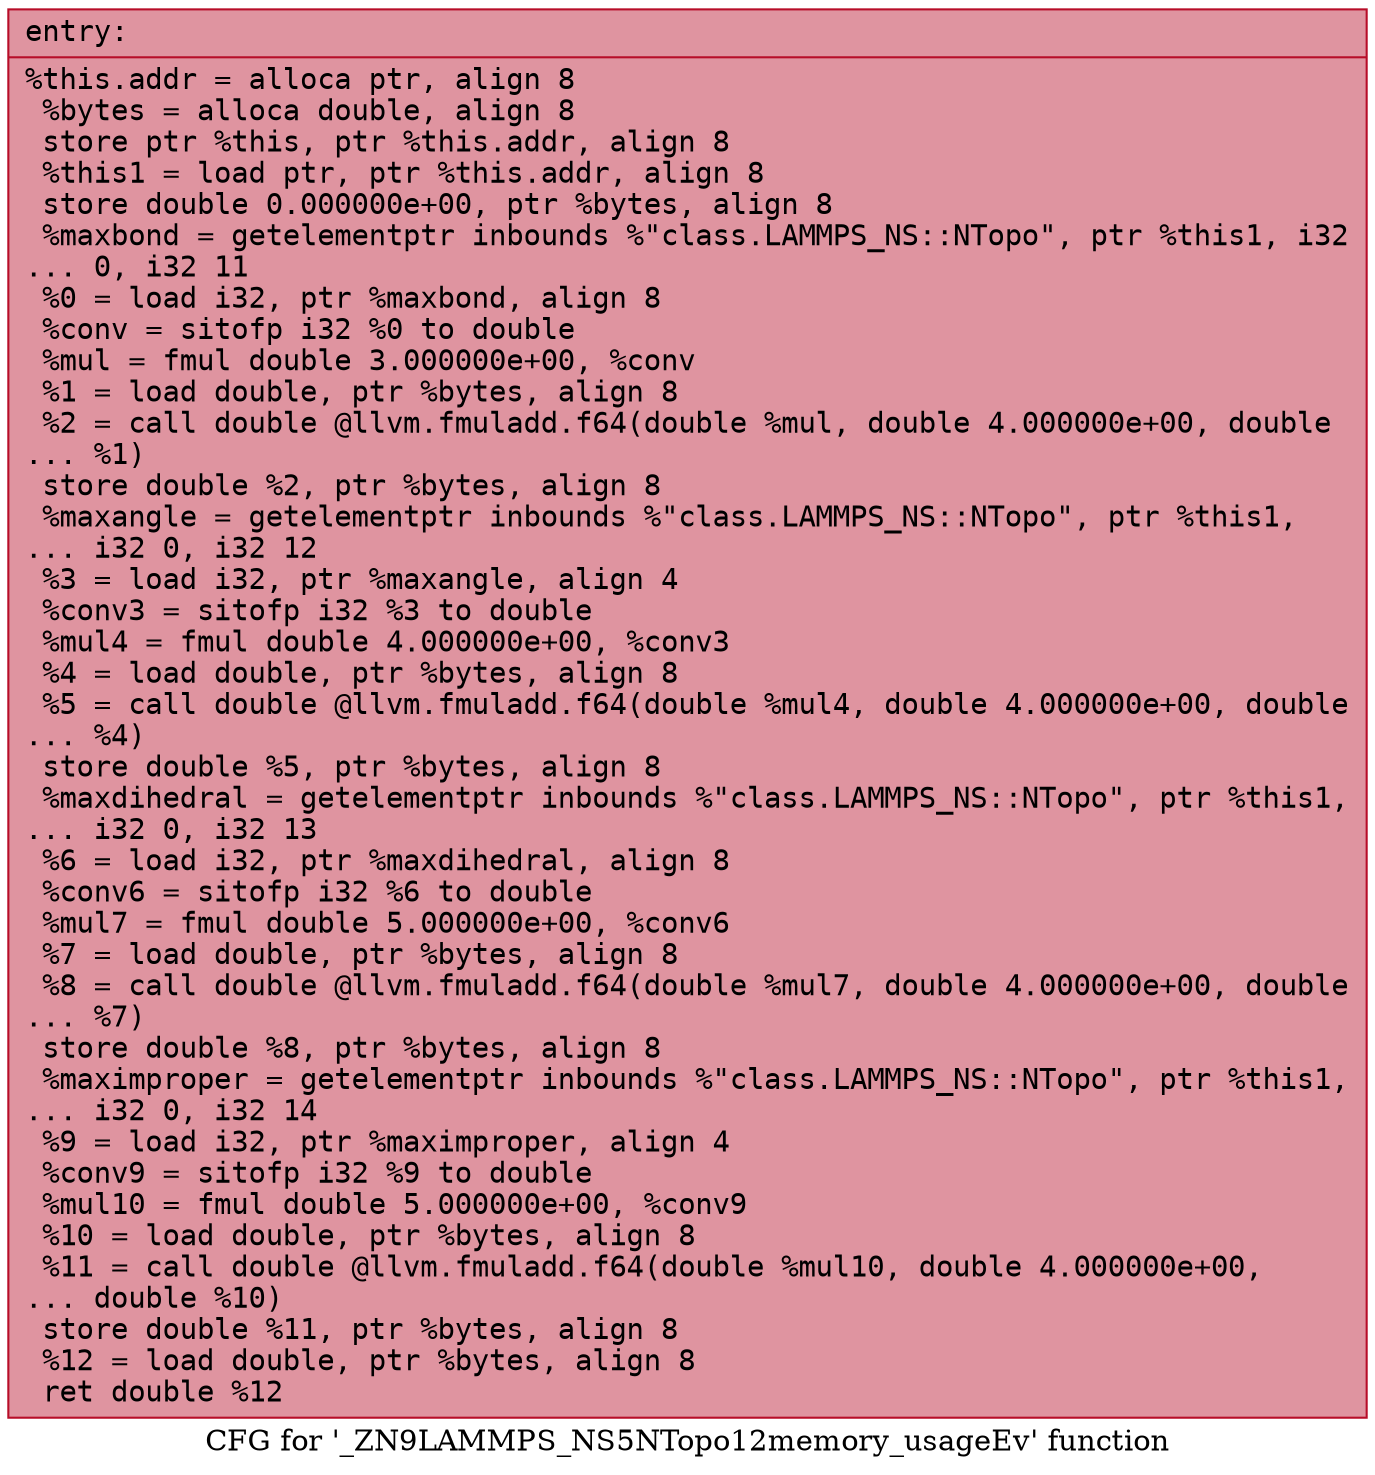 digraph "CFG for '_ZN9LAMMPS_NS5NTopo12memory_usageEv' function" {
	label="CFG for '_ZN9LAMMPS_NS5NTopo12memory_usageEv' function";

	Node0x55bd14101f70 [shape=record,color="#b70d28ff", style=filled, fillcolor="#b70d2870" fontname="Courier",label="{entry:\l|  %this.addr = alloca ptr, align 8\l  %bytes = alloca double, align 8\l  store ptr %this, ptr %this.addr, align 8\l  %this1 = load ptr, ptr %this.addr, align 8\l  store double 0.000000e+00, ptr %bytes, align 8\l  %maxbond = getelementptr inbounds %\"class.LAMMPS_NS::NTopo\", ptr %this1, i32\l... 0, i32 11\l  %0 = load i32, ptr %maxbond, align 8\l  %conv = sitofp i32 %0 to double\l  %mul = fmul double 3.000000e+00, %conv\l  %1 = load double, ptr %bytes, align 8\l  %2 = call double @llvm.fmuladd.f64(double %mul, double 4.000000e+00, double\l... %1)\l  store double %2, ptr %bytes, align 8\l  %maxangle = getelementptr inbounds %\"class.LAMMPS_NS::NTopo\", ptr %this1,\l... i32 0, i32 12\l  %3 = load i32, ptr %maxangle, align 4\l  %conv3 = sitofp i32 %3 to double\l  %mul4 = fmul double 4.000000e+00, %conv3\l  %4 = load double, ptr %bytes, align 8\l  %5 = call double @llvm.fmuladd.f64(double %mul4, double 4.000000e+00, double\l... %4)\l  store double %5, ptr %bytes, align 8\l  %maxdihedral = getelementptr inbounds %\"class.LAMMPS_NS::NTopo\", ptr %this1,\l... i32 0, i32 13\l  %6 = load i32, ptr %maxdihedral, align 8\l  %conv6 = sitofp i32 %6 to double\l  %mul7 = fmul double 5.000000e+00, %conv6\l  %7 = load double, ptr %bytes, align 8\l  %8 = call double @llvm.fmuladd.f64(double %mul7, double 4.000000e+00, double\l... %7)\l  store double %8, ptr %bytes, align 8\l  %maximproper = getelementptr inbounds %\"class.LAMMPS_NS::NTopo\", ptr %this1,\l... i32 0, i32 14\l  %9 = load i32, ptr %maximproper, align 4\l  %conv9 = sitofp i32 %9 to double\l  %mul10 = fmul double 5.000000e+00, %conv9\l  %10 = load double, ptr %bytes, align 8\l  %11 = call double @llvm.fmuladd.f64(double %mul10, double 4.000000e+00,\l... double %10)\l  store double %11, ptr %bytes, align 8\l  %12 = load double, ptr %bytes, align 8\l  ret double %12\l}"];
}
